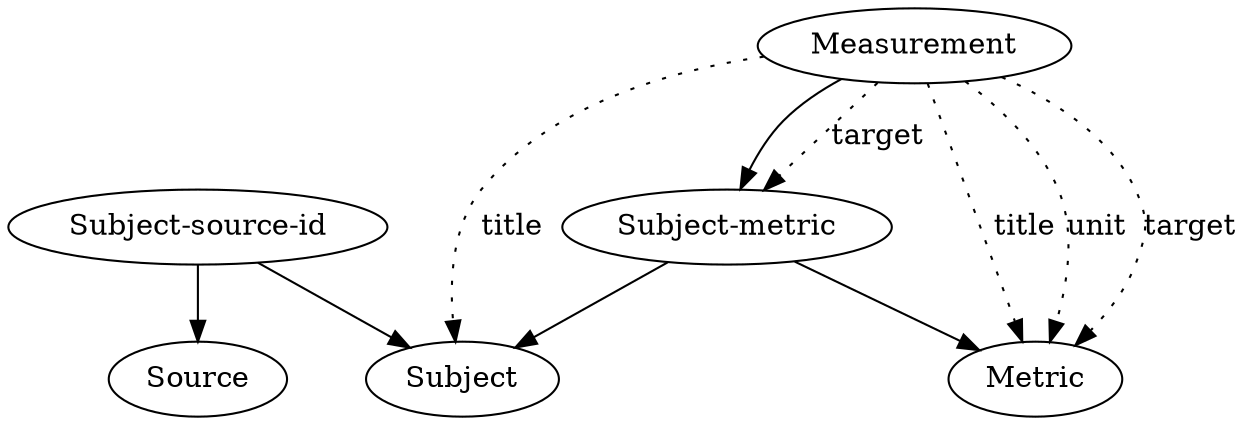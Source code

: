 digraph {
  source [label="Source"]
  subject [label="Subject"]
  subject_source_id [label="Subject-source-id"]
  metric [label="Metric"]
  subject_metric [label="Subject-metric"]
  measurement [label="Measurement"]

  subject_source_id -> source
  subject_source_id -> subject
  subject_metric -> subject
  subject_metric -> metric
  measurement -> subject_metric
  measurement -> subject [style="dotted" label="title"]
  measurement -> metric [style="dotted" label="title"]
  measurement -> metric [style="dotted" label="unit"]
  measurement -> subject_metric [style="dotted" label="target"]
  measurement -> metric [style="dotted" label="target"]
}
